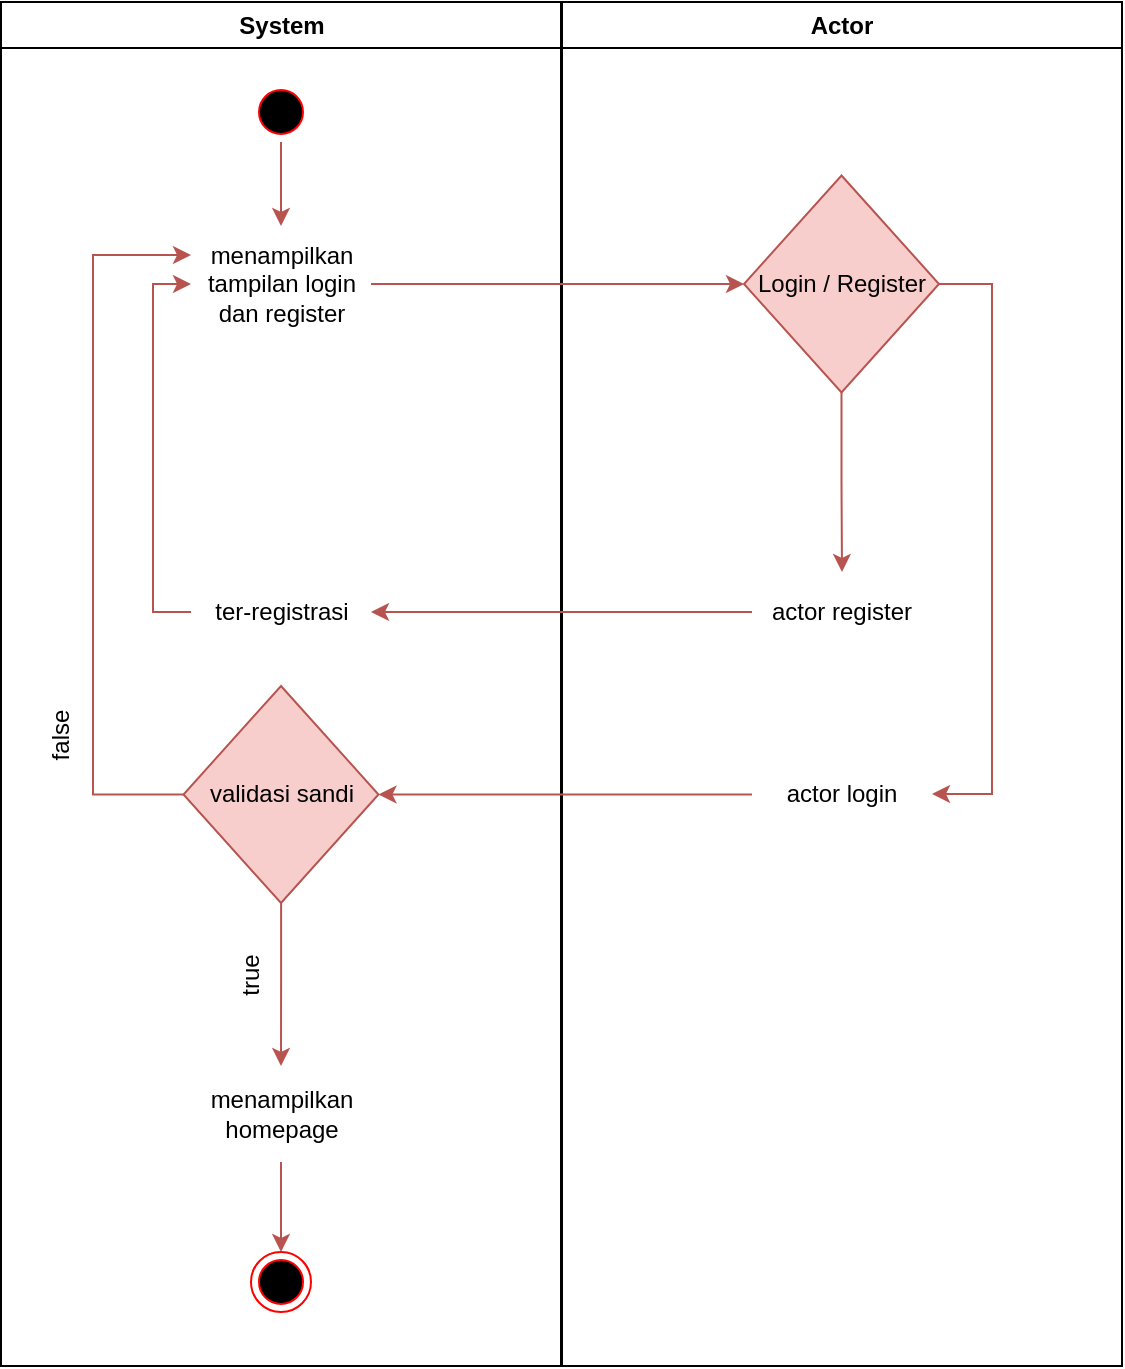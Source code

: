 <mxfile version="24.7.7">
  <diagram name="Page-1" id="e7e014a7-5840-1c2e-5031-d8a46d1fe8dd">
    <mxGraphModel dx="1285" dy="783" grid="1" gridSize="10" guides="1" tooltips="1" connect="1" arrows="1" fold="1" page="1" pageScale="1" pageWidth="1169" pageHeight="826" background="none" math="0" shadow="0">
      <root>
        <mxCell id="0" />
        <mxCell id="1" parent="0" />
        <mxCell id="2" value="System" style="swimlane;whiteSpace=wrap;" parent="1" vertex="1">
          <mxGeometry x="164.5" y="128" width="280" height="682" as="geometry" />
        </mxCell>
        <mxCell id="dBgaODmyHSYiZgOk4AWO-50" style="edgeStyle=orthogonalEdgeStyle;rounded=0;orthogonalLoop=1;jettySize=auto;html=1;fillColor=#f8cecc;strokeColor=#b85450;" parent="2" source="5" target="dBgaODmyHSYiZgOk4AWO-46" edge="1">
          <mxGeometry relative="1" as="geometry" />
        </mxCell>
        <mxCell id="5" value="" style="ellipse;shape=startState;fillColor=#000000;strokeColor=#ff0000;" parent="2" vertex="1">
          <mxGeometry x="125" y="40" width="30" height="30" as="geometry" />
        </mxCell>
        <mxCell id="dBgaODmyHSYiZgOk4AWO-46" value="menampilkan tampilan login dan register" style="text;html=1;align=center;verticalAlign=middle;whiteSpace=wrap;rounded=0;" parent="2" vertex="1">
          <mxGeometry x="95" y="112" width="90" height="58" as="geometry" />
        </mxCell>
        <mxCell id="dBgaODmyHSYiZgOk4AWO-49" value="ter-registrasi" style="text;html=1;align=center;verticalAlign=middle;whiteSpace=wrap;rounded=0;" parent="2" vertex="1">
          <mxGeometry x="95" y="283" width="90" height="44" as="geometry" />
        </mxCell>
        <mxCell id="dBgaODmyHSYiZgOk4AWO-69" style="edgeStyle=orthogonalEdgeStyle;rounded=0;orthogonalLoop=1;jettySize=auto;html=1;entryX=0;entryY=0.5;entryDx=0;entryDy=0;exitX=0;exitY=0.5;exitDx=0;exitDy=0;fillColor=#f8cecc;strokeColor=#b85450;" parent="2" source="dBgaODmyHSYiZgOk4AWO-49" target="dBgaODmyHSYiZgOk4AWO-46" edge="1">
          <mxGeometry relative="1" as="geometry">
            <Array as="points">
              <mxPoint x="76" y="305" />
              <mxPoint x="76" y="141" />
            </Array>
          </mxGeometry>
        </mxCell>
        <mxCell id="uyw5S_SzNHYKqjVEHhpC-58" style="edgeStyle=orthogonalEdgeStyle;rounded=0;orthogonalLoop=1;jettySize=auto;html=1;fillColor=#f8cecc;strokeColor=#b85450;" edge="1" parent="2" source="uyw5S_SzNHYKqjVEHhpC-42" target="uyw5S_SzNHYKqjVEHhpC-39">
          <mxGeometry relative="1" as="geometry" />
        </mxCell>
        <mxCell id="uyw5S_SzNHYKqjVEHhpC-42" value="validasi sandi" style="rhombus;whiteSpace=wrap;html=1;fillColor=#f8cecc;strokeColor=#b85450;" vertex="1" parent="2">
          <mxGeometry x="91.25" y="342" width="97.5" height="108.5" as="geometry" />
        </mxCell>
        <mxCell id="uyw5S_SzNHYKqjVEHhpC-48" style="edgeStyle=orthogonalEdgeStyle;rounded=0;orthogonalLoop=1;jettySize=auto;html=1;entryX=0;entryY=0.25;entryDx=0;entryDy=0;exitX=0;exitY=0.5;exitDx=0;exitDy=0;fillColor=#f8cecc;strokeColor=#b85450;" edge="1" parent="2" source="uyw5S_SzNHYKqjVEHhpC-42" target="dBgaODmyHSYiZgOk4AWO-46">
          <mxGeometry relative="1" as="geometry">
            <mxPoint x="95" y="686.034" as="sourcePoint" />
            <Array as="points">
              <mxPoint x="46" y="396" />
              <mxPoint x="46" y="127" />
            </Array>
          </mxGeometry>
        </mxCell>
        <mxCell id="uyw5S_SzNHYKqjVEHhpC-41" value="" style="edgeStyle=orthogonalEdgeStyle;rounded=0;orthogonalLoop=1;jettySize=auto;html=1;fillColor=#f8cecc;strokeColor=#b85450;" edge="1" parent="2" source="uyw5S_SzNHYKqjVEHhpC-39" target="38">
          <mxGeometry relative="1" as="geometry" />
        </mxCell>
        <mxCell id="uyw5S_SzNHYKqjVEHhpC-39" value="menampilkan homepage" style="text;html=1;align=center;verticalAlign=middle;whiteSpace=wrap;rounded=0;" vertex="1" parent="2">
          <mxGeometry x="95" y="532" width="90" height="48" as="geometry" />
        </mxCell>
        <mxCell id="38" value="" style="ellipse;shape=endState;fillColor=#000000;strokeColor=#ff0000" parent="2" vertex="1">
          <mxGeometry x="125" y="625" width="30" height="30" as="geometry" />
        </mxCell>
        <mxCell id="uyw5S_SzNHYKqjVEHhpC-59" value="true" style="text;html=1;align=center;verticalAlign=middle;whiteSpace=wrap;rounded=0;rotation=-90;" vertex="1" parent="2">
          <mxGeometry x="95" y="472" width="60" height="30" as="geometry" />
        </mxCell>
        <mxCell id="uyw5S_SzNHYKqjVEHhpC-60" value="false" style="text;html=1;align=center;verticalAlign=middle;whiteSpace=wrap;rounded=0;rotation=-90;" vertex="1" parent="2">
          <mxGeometry y="352" width="60" height="30" as="geometry" />
        </mxCell>
        <mxCell id="3" value="Actor" style="swimlane;whiteSpace=wrap" parent="1" vertex="1">
          <mxGeometry x="445" y="128" width="280" height="682" as="geometry" />
        </mxCell>
        <mxCell id="dBgaODmyHSYiZgOk4AWO-48" value="actor login" style="text;html=1;align=center;verticalAlign=middle;whiteSpace=wrap;rounded=0;" parent="3" vertex="1">
          <mxGeometry x="95" y="378.75" width="90" height="35" as="geometry" />
        </mxCell>
        <mxCell id="dBgaODmyHSYiZgOk4AWO-65" style="edgeStyle=orthogonalEdgeStyle;rounded=0;orthogonalLoop=1;jettySize=auto;html=1;entryX=1;entryY=0.5;entryDx=0;entryDy=0;fillColor=#f8cecc;strokeColor=#b85450;" parent="3" source="dBgaODmyHSYiZgOk4AWO-52" target="dBgaODmyHSYiZgOk4AWO-48" edge="1">
          <mxGeometry relative="1" as="geometry">
            <Array as="points">
              <mxPoint x="215" y="141" />
              <mxPoint x="215" y="396" />
              <mxPoint x="185" y="396" />
            </Array>
          </mxGeometry>
        </mxCell>
        <mxCell id="dBgaODmyHSYiZgOk4AWO-52" value="Login / Register" style="rhombus;whiteSpace=wrap;html=1;fillColor=#f8cecc;strokeColor=#b85450;" parent="3" vertex="1">
          <mxGeometry x="91" y="86.75" width="97.5" height="108.5" as="geometry" />
        </mxCell>
        <mxCell id="dBgaODmyHSYiZgOk4AWO-59" value="" style="edgeStyle=orthogonalEdgeStyle;rounded=0;orthogonalLoop=1;jettySize=auto;html=1;fillColor=#f8cecc;strokeColor=#b85450;" parent="3" source="dBgaODmyHSYiZgOk4AWO-52" target="dBgaODmyHSYiZgOk4AWO-47" edge="1">
          <mxGeometry relative="1" as="geometry">
            <mxPoint x="584" y="285" as="sourcePoint" />
            <mxPoint x="585" y="470" as="targetPoint" />
          </mxGeometry>
        </mxCell>
        <mxCell id="dBgaODmyHSYiZgOk4AWO-47" value="actor register" style="text;html=1;align=center;verticalAlign=middle;whiteSpace=wrap;rounded=0;" parent="3" vertex="1">
          <mxGeometry x="95" y="285" width="90" height="40" as="geometry" />
        </mxCell>
        <mxCell id="dBgaODmyHSYiZgOk4AWO-60" style="edgeStyle=orthogonalEdgeStyle;rounded=0;orthogonalLoop=1;jettySize=auto;html=1;entryX=0;entryY=0.5;entryDx=0;entryDy=0;fillColor=#f8cecc;strokeColor=#b85450;" parent="1" source="dBgaODmyHSYiZgOk4AWO-46" target="dBgaODmyHSYiZgOk4AWO-52" edge="1">
          <mxGeometry relative="1" as="geometry" />
        </mxCell>
        <mxCell id="dBgaODmyHSYiZgOk4AWO-66" style="edgeStyle=orthogonalEdgeStyle;rounded=0;orthogonalLoop=1;jettySize=auto;html=1;fillColor=#f8cecc;strokeColor=#b85450;" parent="1" source="dBgaODmyHSYiZgOk4AWO-47" target="dBgaODmyHSYiZgOk4AWO-49" edge="1">
          <mxGeometry relative="1" as="geometry" />
        </mxCell>
        <mxCell id="uyw5S_SzNHYKqjVEHhpC-44" style="edgeStyle=orthogonalEdgeStyle;rounded=0;orthogonalLoop=1;jettySize=auto;html=1;entryX=1;entryY=0.5;entryDx=0;entryDy=0;fillColor=#f8cecc;strokeColor=#b85450;" edge="1" parent="1" source="dBgaODmyHSYiZgOk4AWO-48" target="uyw5S_SzNHYKqjVEHhpC-42">
          <mxGeometry relative="1" as="geometry" />
        </mxCell>
      </root>
    </mxGraphModel>
  </diagram>
</mxfile>

